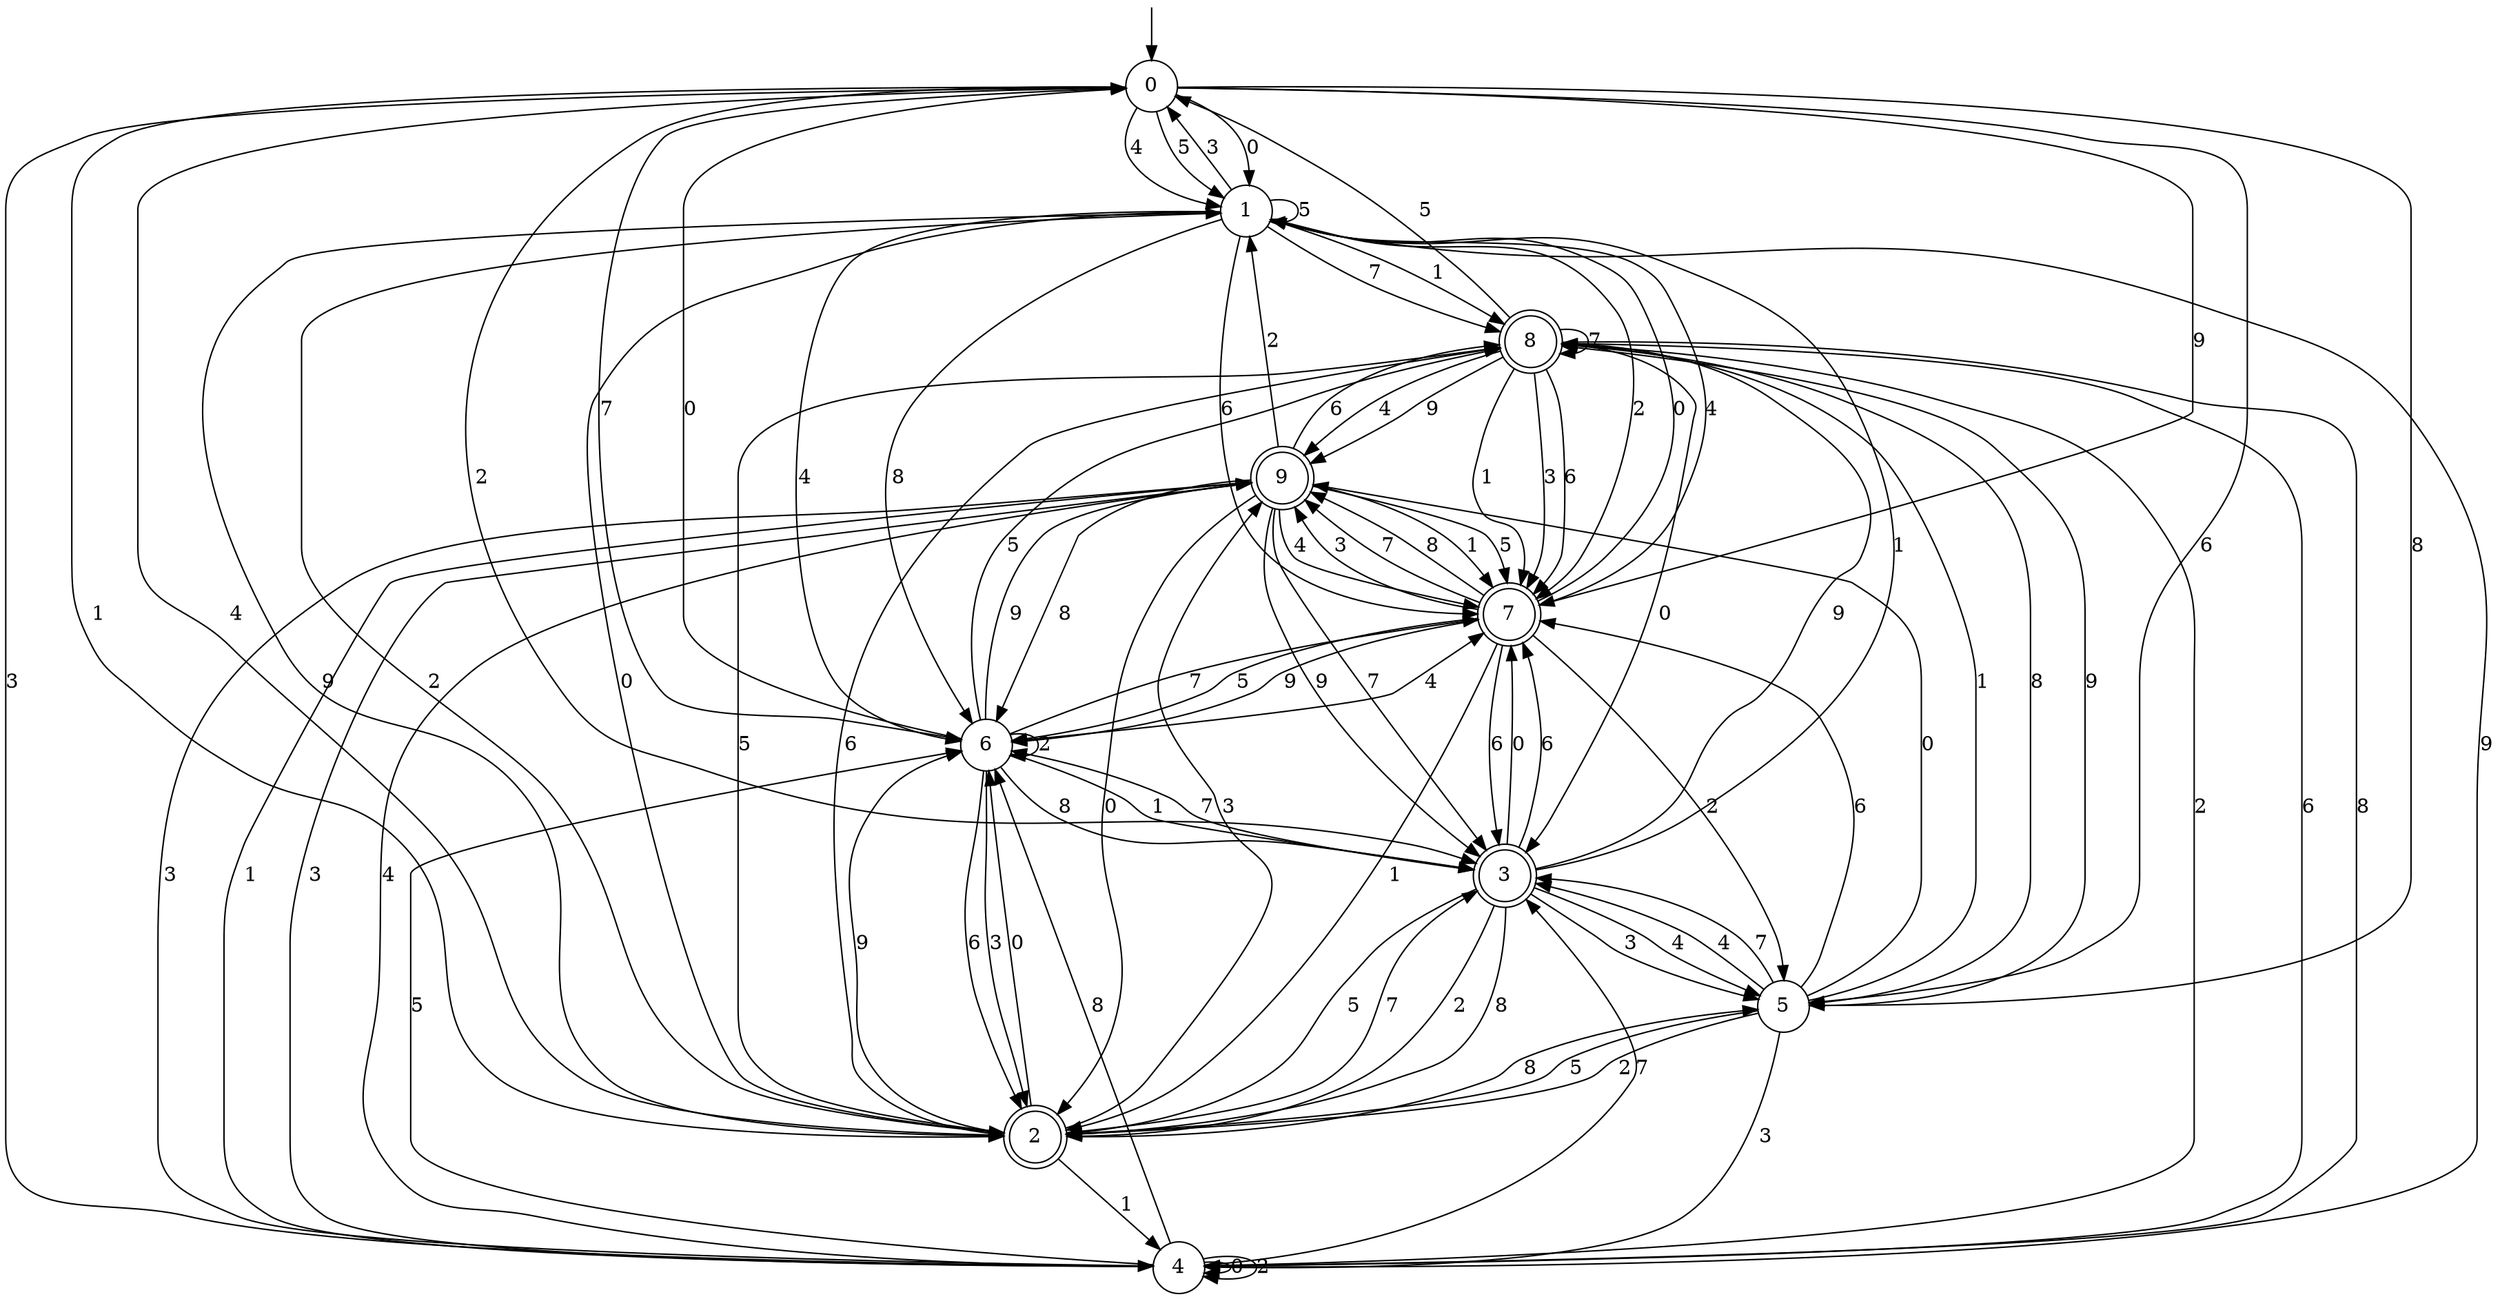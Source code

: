 digraph g {

	s0 [shape="circle" label="0"];
	s1 [shape="circle" label="1"];
	s2 [shape="doublecircle" label="2"];
	s3 [shape="doublecircle" label="3"];
	s4 [shape="circle" label="4"];
	s5 [shape="circle" label="5"];
	s6 [shape="circle" label="6"];
	s7 [shape="doublecircle" label="7"];
	s8 [shape="doublecircle" label="8"];
	s9 [shape="doublecircle" label="9"];
	s0 -> s1 [label="0"];
	s0 -> s2 [label="1"];
	s0 -> s3 [label="2"];
	s0 -> s4 [label="3"];
	s0 -> s1 [label="4"];
	s0 -> s1 [label="5"];
	s0 -> s5 [label="6"];
	s0 -> s6 [label="7"];
	s0 -> s5 [label="8"];
	s0 -> s7 [label="9"];
	s1 -> s2 [label="0"];
	s1 -> s8 [label="1"];
	s1 -> s7 [label="2"];
	s1 -> s0 [label="3"];
	s1 -> s6 [label="4"];
	s1 -> s1 [label="5"];
	s1 -> s7 [label="6"];
	s1 -> s8 [label="7"];
	s1 -> s6 [label="8"];
	s1 -> s2 [label="9"];
	s2 -> s6 [label="0"];
	s2 -> s4 [label="1"];
	s2 -> s1 [label="2"];
	s2 -> s9 [label="3"];
	s2 -> s0 [label="4"];
	s2 -> s8 [label="5"];
	s2 -> s8 [label="6"];
	s2 -> s3 [label="7"];
	s2 -> s5 [label="8"];
	s2 -> s6 [label="9"];
	s3 -> s7 [label="0"];
	s3 -> s1 [label="1"];
	s3 -> s2 [label="2"];
	s3 -> s5 [label="3"];
	s3 -> s5 [label="4"];
	s3 -> s2 [label="5"];
	s3 -> s7 [label="6"];
	s3 -> s6 [label="7"];
	s3 -> s2 [label="8"];
	s3 -> s8 [label="9"];
	s4 -> s4 [label="0"];
	s4 -> s9 [label="1"];
	s4 -> s4 [label="2"];
	s4 -> s9 [label="3"];
	s4 -> s9 [label="4"];
	s4 -> s6 [label="5"];
	s4 -> s8 [label="6"];
	s4 -> s3 [label="7"];
	s4 -> s6 [label="8"];
	s4 -> s1 [label="9"];
	s5 -> s9 [label="0"];
	s5 -> s8 [label="1"];
	s5 -> s2 [label="2"];
	s5 -> s4 [label="3"];
	s5 -> s3 [label="4"];
	s5 -> s2 [label="5"];
	s5 -> s7 [label="6"];
	s5 -> s3 [label="7"];
	s5 -> s8 [label="8"];
	s5 -> s8 [label="9"];
	s6 -> s0 [label="0"];
	s6 -> s3 [label="1"];
	s6 -> s6 [label="2"];
	s6 -> s2 [label="3"];
	s6 -> s7 [label="4"];
	s6 -> s8 [label="5"];
	s6 -> s2 [label="6"];
	s6 -> s7 [label="7"];
	s6 -> s3 [label="8"];
	s6 -> s9 [label="9"];
	s7 -> s1 [label="0"];
	s7 -> s2 [label="1"];
	s7 -> s5 [label="2"];
	s7 -> s9 [label="3"];
	s7 -> s1 [label="4"];
	s7 -> s6 [label="5"];
	s7 -> s3 [label="6"];
	s7 -> s9 [label="7"];
	s7 -> s9 [label="8"];
	s7 -> s6 [label="9"];
	s8 -> s3 [label="0"];
	s8 -> s7 [label="1"];
	s8 -> s4 [label="2"];
	s8 -> s7 [label="3"];
	s8 -> s9 [label="4"];
	s8 -> s0 [label="5"];
	s8 -> s7 [label="6"];
	s8 -> s8 [label="7"];
	s8 -> s4 [label="8"];
	s8 -> s9 [label="9"];
	s9 -> s2 [label="0"];
	s9 -> s7 [label="1"];
	s9 -> s1 [label="2"];
	s9 -> s4 [label="3"];
	s9 -> s7 [label="4"];
	s9 -> s7 [label="5"];
	s9 -> s8 [label="6"];
	s9 -> s3 [label="7"];
	s9 -> s6 [label="8"];
	s9 -> s3 [label="9"];

__start0 [label="" shape="none" width="0" height="0"];
__start0 -> s0;

}
